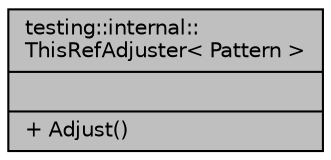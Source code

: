 digraph "testing::internal::ThisRefAdjuster&lt; Pattern &gt;"
{
 // LATEX_PDF_SIZE
  bgcolor="transparent";
  edge [fontname="Helvetica",fontsize="10",labelfontname="Helvetica",labelfontsize="10"];
  node [fontname="Helvetica",fontsize="10",shape=record];
  Node1 [label="{testing::internal::\lThisRefAdjuster\< Pattern \>\n||+ Adjust()\l}",height=0.2,width=0.4,color="black", fillcolor="grey75", style="filled", fontcolor="black",tooltip=" "];
}
